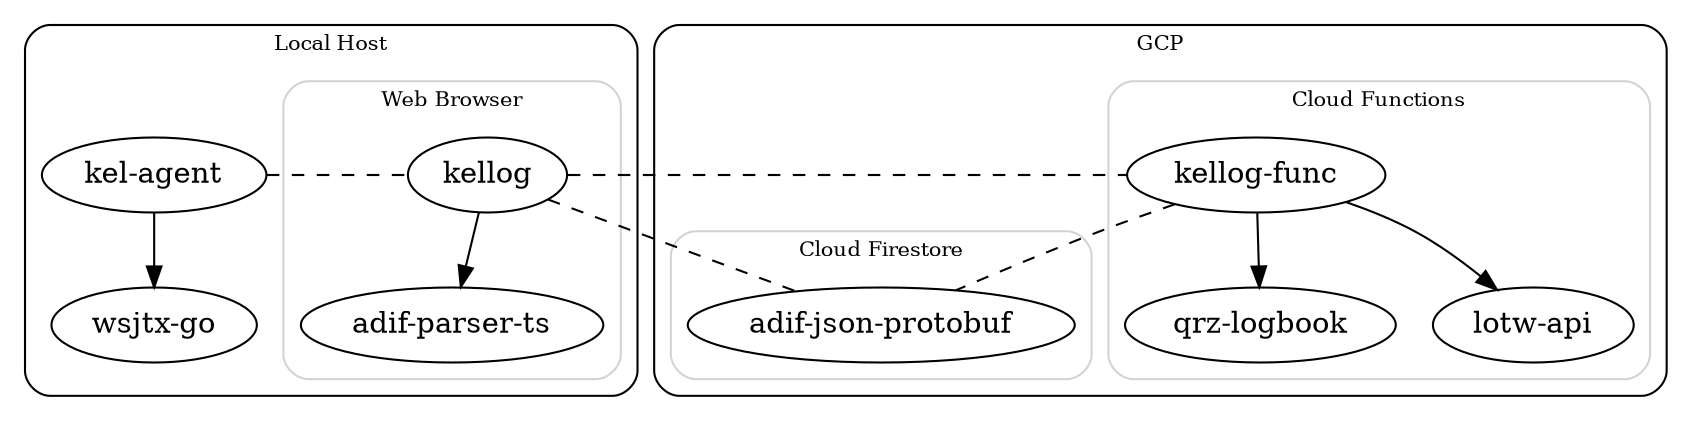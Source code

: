digraph {
    graph [truecolor = true bgcolor = "#ffffff00"]
    newrank = true;

    subgraph clusterComputer {
        graph [truecolor = true bgcolor = "#ffffffff"]
        label = "Local Host";
        style = rounded;
        fontsize = 10;

        subgraph clusterBrowser {
            label = "Web Browser";
            fontsize = 10;
            color = lightgrey;

            kellog [URL="https://github.com/k0swe/kellog"]
            adifparserts [label = "adif-parser-ts"; URL="https://github.com/k0swe/adif-parser-ts"]
            kellog -> adifparserts
        };
        agent [label = "kel-agent"; URL="https://github.com/k0swe/kel-agent"]
        wsjtxgo [label = "wsjtx-go"; URL="https://github.com/k0swe/wsjtx-go"]
        agent -> wsjtxgo
    }

    subgraph clusterGCP {
        graph [truecolor = true bgcolor = "#ffffffff"]
        label = "GCP";
        style = rounded;
        fontsize = 10;

        subgraph clusterGCF {
            label = "Cloud Functions";
            fontsize = 10;
            color = lightgrey;

            func [label = "kellog-func"; URL="https://github.com/k0swe/kellog-func"]
            qrzlogbook [label = "qrz-logbook"; URL="https://github.com/k0swe/qrz-logbook"]
            lotwapi [label = "lotw-api"; URL="https://github.com/k0swe/lotw-api"]
            func -> qrzlogbook
            func -> lotwapi
        };

        subgraph clusterFirebase {
            label = "Cloud Firestore";
            fontsize = 10;
            color = lightgrey;
            adifjson [label = "adif-json-protobuf"; URL="https://github.com/k0swe/adif-json-protobuf"]
        };
    };

    edge [style = dashed; dir = none;]
    {rank = same; kellog; agent; func}

    agent -> kellog;
    kellog -> adifjson;
    kellog -> func;
    func -> adifjson;
}
